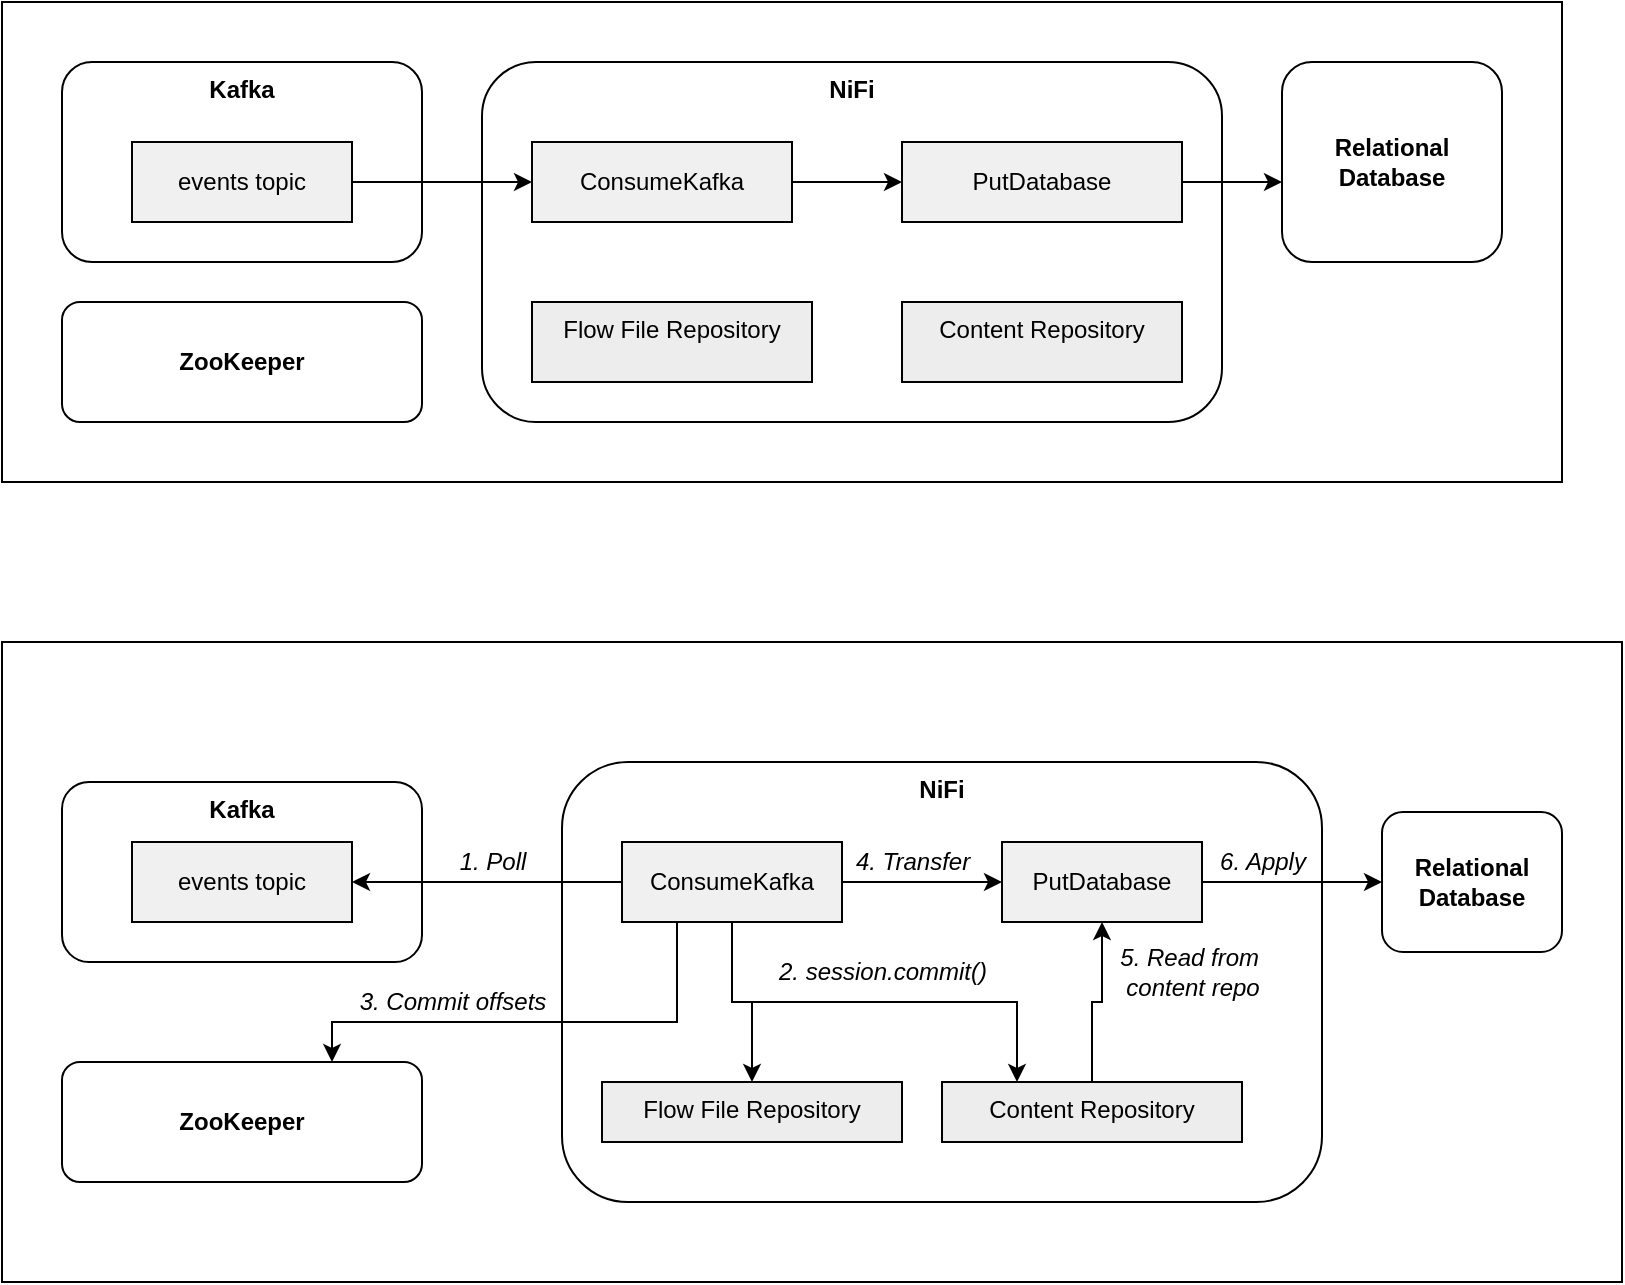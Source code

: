 <mxfile version="15.4.0" type="device" pages="6"><diagram id="0qP6ADQ87rQL2olLJYLR" name="Traditional NiFi"><mxGraphModel dx="1106" dy="900" grid="1" gridSize="10" guides="1" tooltips="1" connect="1" arrows="1" fold="1" page="1" pageScale="1" pageWidth="850" pageHeight="1100" math="0" shadow="0"><root><mxCell id="0"/><mxCell id="1" parent="0"/><mxCell id="jL67Y11j22s8wAaG1v0O-2" value="" style="rounded=0;whiteSpace=wrap;html=1;" parent="1" vertex="1"><mxGeometry x="20" y="120" width="780" height="240" as="geometry"/></mxCell><mxCell id="jL67Y11j22s8wAaG1v0O-3" value="Kafka" style="rounded=1;whiteSpace=wrap;html=1;verticalAlign=top;fontStyle=1" parent="1" vertex="1"><mxGeometry x="50" y="150" width="180" height="100" as="geometry"/></mxCell><mxCell id="jL67Y11j22s8wAaG1v0O-4" value="&lt;font style=&quot;font-size: 12px&quot;&gt;NiFi&lt;/font&gt;" style="rounded=1;whiteSpace=wrap;html=1;verticalAlign=top;fontStyle=1" parent="1" vertex="1"><mxGeometry x="260" y="150" width="370" height="180" as="geometry"/></mxCell><mxCell id="jL67Y11j22s8wAaG1v0O-5" value="Flow File Repository" style="rounded=0;whiteSpace=wrap;html=1;verticalAlign=top;fillColor=#EDEDED;" parent="1" vertex="1"><mxGeometry x="285" y="270" width="140" height="40" as="geometry"/></mxCell><mxCell id="jL67Y11j22s8wAaG1v0O-6" value="Content Repository" style="rounded=0;whiteSpace=wrap;html=1;verticalAlign=top;fillColor=#EDEDED;" parent="1" vertex="1"><mxGeometry x="470" y="270" width="140" height="40" as="geometry"/></mxCell><mxCell id="jL67Y11j22s8wAaG1v0O-16" style="edgeStyle=orthogonalEdgeStyle;rounded=0;orthogonalLoop=1;jettySize=auto;html=1;exitX=1;exitY=0.5;exitDx=0;exitDy=0;entryX=0;entryY=0.5;entryDx=0;entryDy=0;" parent="1" source="jL67Y11j22s8wAaG1v0O-7" target="jL67Y11j22s8wAaG1v0O-8" edge="1"><mxGeometry relative="1" as="geometry"/></mxCell><mxCell id="jL67Y11j22s8wAaG1v0O-7" value="ConsumeKafka" style="rounded=0;whiteSpace=wrap;html=1;fillColor=#F0F0F0;verticalAlign=middle;" parent="1" vertex="1"><mxGeometry x="285" y="190" width="130" height="40" as="geometry"/></mxCell><mxCell id="jL67Y11j22s8wAaG1v0O-8" value="PutDatabase" style="rounded=0;whiteSpace=wrap;html=1;fillColor=#F0F0F0;verticalAlign=middle;" parent="1" vertex="1"><mxGeometry x="470" y="190" width="140" height="40" as="geometry"/></mxCell><mxCell id="jL67Y11j22s8wAaG1v0O-9" value="Relational Database" style="rounded=1;whiteSpace=wrap;html=1;verticalAlign=middle;fontStyle=1" parent="1" vertex="1"><mxGeometry x="660" y="150" width="110" height="100" as="geometry"/></mxCell><mxCell id="jL67Y11j22s8wAaG1v0O-10" value="events topic" style="rounded=0;whiteSpace=wrap;html=1;fillColor=#F0F0F0;verticalAlign=middle;" parent="1" vertex="1"><mxGeometry x="85" y="190" width="110" height="40" as="geometry"/></mxCell><mxCell id="jL67Y11j22s8wAaG1v0O-22" value="ZooKeeper" style="rounded=1;whiteSpace=wrap;html=1;verticalAlign=middle;fontStyle=1" parent="1" vertex="1"><mxGeometry x="50" y="270" width="180" height="60" as="geometry"/></mxCell><mxCell id="A-dIzc7cr6rxmc0eu1zB-1" value="" style="rounded=0;whiteSpace=wrap;html=1;" parent="1" vertex="1"><mxGeometry x="20" y="440" width="810" height="320" as="geometry"/></mxCell><mxCell id="A-dIzc7cr6rxmc0eu1zB-2" value="Kafka" style="rounded=1;whiteSpace=wrap;html=1;verticalAlign=top;fontStyle=1" parent="1" vertex="1"><mxGeometry x="50" y="510" width="180" height="90" as="geometry"/></mxCell><mxCell id="A-dIzc7cr6rxmc0eu1zB-3" value="&lt;font style=&quot;font-size: 12px&quot;&gt;NiFi&lt;/font&gt;" style="rounded=1;whiteSpace=wrap;html=1;verticalAlign=top;fontStyle=1" parent="1" vertex="1"><mxGeometry x="300" y="500" width="380" height="220" as="geometry"/></mxCell><mxCell id="A-dIzc7cr6rxmc0eu1zB-4" value="Flow File Repository" style="rounded=0;whiteSpace=wrap;html=1;verticalAlign=top;fillColor=#EDEDED;" parent="1" vertex="1"><mxGeometry x="320" y="660" width="150" height="30" as="geometry"/></mxCell><mxCell id="A-dIzc7cr6rxmc0eu1zB-5" style="edgeStyle=orthogonalEdgeStyle;rounded=0;orthogonalLoop=1;jettySize=auto;html=1;exitX=0.5;exitY=0;exitDx=0;exitDy=0;" parent="1" source="A-dIzc7cr6rxmc0eu1zB-6" target="A-dIzc7cr6rxmc0eu1zB-13" edge="1"><mxGeometry relative="1" as="geometry"/></mxCell><mxCell id="A-dIzc7cr6rxmc0eu1zB-6" value="Content Repository" style="rounded=0;whiteSpace=wrap;html=1;verticalAlign=top;fillColor=#EDEDED;" parent="1" vertex="1"><mxGeometry x="490" y="660" width="150" height="30" as="geometry"/></mxCell><mxCell id="A-dIzc7cr6rxmc0eu1zB-7" style="edgeStyle=orthogonalEdgeStyle;rounded=0;orthogonalLoop=1;jettySize=auto;html=1;exitX=0;exitY=0.5;exitDx=0;exitDy=0;entryX=1;entryY=0.5;entryDx=0;entryDy=0;" parent="1" source="A-dIzc7cr6rxmc0eu1zB-12" target="A-dIzc7cr6rxmc0eu1zB-15" edge="1"><mxGeometry relative="1" as="geometry"/></mxCell><mxCell id="A-dIzc7cr6rxmc0eu1zB-8" style="edgeStyle=orthogonalEdgeStyle;rounded=0;orthogonalLoop=1;jettySize=auto;html=1;exitX=0.5;exitY=1;exitDx=0;exitDy=0;" parent="1" source="A-dIzc7cr6rxmc0eu1zB-12" target="A-dIzc7cr6rxmc0eu1zB-4" edge="1"><mxGeometry relative="1" as="geometry"/></mxCell><mxCell id="A-dIzc7cr6rxmc0eu1zB-9" style="edgeStyle=orthogonalEdgeStyle;rounded=0;orthogonalLoop=1;jettySize=auto;html=1;exitX=0.5;exitY=1;exitDx=0;exitDy=0;entryX=0.25;entryY=0;entryDx=0;entryDy=0;" parent="1" source="A-dIzc7cr6rxmc0eu1zB-12" target="A-dIzc7cr6rxmc0eu1zB-6" edge="1"><mxGeometry relative="1" as="geometry"/></mxCell><mxCell id="A-dIzc7cr6rxmc0eu1zB-10" style="edgeStyle=orthogonalEdgeStyle;rounded=0;orthogonalLoop=1;jettySize=auto;html=1;exitX=1;exitY=0.5;exitDx=0;exitDy=0;entryX=0;entryY=0.5;entryDx=0;entryDy=0;" parent="1" source="A-dIzc7cr6rxmc0eu1zB-12" target="A-dIzc7cr6rxmc0eu1zB-13" edge="1"><mxGeometry relative="1" as="geometry"/></mxCell><mxCell id="A-dIzc7cr6rxmc0eu1zB-11" style="edgeStyle=orthogonalEdgeStyle;rounded=0;orthogonalLoop=1;jettySize=auto;html=1;exitX=0.25;exitY=1;exitDx=0;exitDy=0;entryX=0.75;entryY=0;entryDx=0;entryDy=0;" parent="1" source="A-dIzc7cr6rxmc0eu1zB-12" target="A-dIzc7cr6rxmc0eu1zB-19" edge="1"><mxGeometry relative="1" as="geometry"><Array as="points"><mxPoint x="358" y="630"/><mxPoint x="185" y="630"/></Array></mxGeometry></mxCell><mxCell id="A-dIzc7cr6rxmc0eu1zB-12" value="ConsumeKafka" style="rounded=0;whiteSpace=wrap;html=1;fillColor=#F0F0F0;verticalAlign=middle;" parent="1" vertex="1"><mxGeometry x="330" y="540" width="110" height="40" as="geometry"/></mxCell><mxCell id="A-dIzc7cr6rxmc0eu1zB-13" value="PutDatabase" style="rounded=0;whiteSpace=wrap;html=1;fillColor=#F0F0F0;verticalAlign=middle;" parent="1" vertex="1"><mxGeometry x="520" y="540" width="100" height="40" as="geometry"/></mxCell><mxCell id="A-dIzc7cr6rxmc0eu1zB-14" value="Relational Database" style="rounded=1;whiteSpace=wrap;html=1;verticalAlign=middle;fontStyle=1" parent="1" vertex="1"><mxGeometry x="710" y="525" width="90" height="70" as="geometry"/></mxCell><mxCell id="A-dIzc7cr6rxmc0eu1zB-15" value="events topic" style="rounded=0;whiteSpace=wrap;html=1;fillColor=#F0F0F0;verticalAlign=middle;" parent="1" vertex="1"><mxGeometry x="85" y="540" width="110" height="40" as="geometry"/></mxCell><mxCell id="A-dIzc7cr6rxmc0eu1zB-16" style="edgeStyle=orthogonalEdgeStyle;rounded=0;orthogonalLoop=1;jettySize=auto;html=1;exitX=1;exitY=0.5;exitDx=0;exitDy=0;entryX=0;entryY=0.5;entryDx=0;entryDy=0;" parent="1" source="A-dIzc7cr6rxmc0eu1zB-13" target="A-dIzc7cr6rxmc0eu1zB-14" edge="1"><mxGeometry relative="1" as="geometry"><mxPoint x="700" y="560" as="targetPoint"/></mxGeometry></mxCell><mxCell id="A-dIzc7cr6rxmc0eu1zB-17" value="1. Poll" style="text;html=1;resizable=0;autosize=1;align=center;verticalAlign=middle;points=[];fillColor=none;strokeColor=none;rounded=0;fontStyle=2" parent="1" vertex="1"><mxGeometry x="240" y="540" width="50" height="20" as="geometry"/></mxCell><mxCell id="A-dIzc7cr6rxmc0eu1zB-18" value="2. session.commit()" style="text;html=1;resizable=0;autosize=1;align=center;verticalAlign=middle;points=[];fillColor=none;strokeColor=none;rounded=0;fontStyle=2" parent="1" vertex="1"><mxGeometry x="400" y="595" width="120" height="20" as="geometry"/></mxCell><mxCell id="A-dIzc7cr6rxmc0eu1zB-19" value="ZooKeeper" style="rounded=1;whiteSpace=wrap;html=1;verticalAlign=middle;fontStyle=1" parent="1" vertex="1"><mxGeometry x="50" y="650" width="180" height="60" as="geometry"/></mxCell><mxCell id="A-dIzc7cr6rxmc0eu1zB-20" value="3. Commit offsets" style="text;html=1;resizable=0;autosize=1;align=center;verticalAlign=middle;points=[];fillColor=none;strokeColor=none;rounded=0;fontStyle=2" parent="1" vertex="1"><mxGeometry x="190" y="610" width="110" height="20" as="geometry"/></mxCell><mxCell id="A-dIzc7cr6rxmc0eu1zB-21" value="5. Read from&amp;nbsp;&lt;br&gt;content repo" style="text;html=1;resizable=0;autosize=1;align=center;verticalAlign=middle;points=[];fillColor=none;strokeColor=none;rounded=0;fontStyle=2" parent="1" vertex="1"><mxGeometry x="570" y="590" width="90" height="30" as="geometry"/></mxCell><mxCell id="A-dIzc7cr6rxmc0eu1zB-22" value="4. Transfer" style="text;html=1;resizable=0;autosize=1;align=center;verticalAlign=middle;points=[];fillColor=none;strokeColor=none;rounded=0;fontStyle=2" parent="1" vertex="1"><mxGeometry x="440" y="540" width="70" height="20" as="geometry"/></mxCell><mxCell id="A-dIzc7cr6rxmc0eu1zB-23" value="6. Apply" style="text;html=1;resizable=0;autosize=1;align=center;verticalAlign=middle;points=[];fillColor=none;strokeColor=none;rounded=0;fontStyle=2" parent="1" vertex="1"><mxGeometry x="620" y="540" width="60" height="20" as="geometry"/></mxCell><mxCell id="A-dIzc7cr6rxmc0eu1zB-24" style="edgeStyle=orthogonalEdgeStyle;rounded=0;orthogonalLoop=1;jettySize=auto;html=1;exitX=1;exitY=0.5;exitDx=0;exitDy=0;entryX=0;entryY=0.5;entryDx=0;entryDy=0;" parent="1" source="jL67Y11j22s8wAaG1v0O-10" target="jL67Y11j22s8wAaG1v0O-7" edge="1"><mxGeometry relative="1" as="geometry"><mxPoint x="425" y="220" as="sourcePoint"/><mxPoint x="480" y="220" as="targetPoint"/><Array as="points"><mxPoint x="240" y="210"/><mxPoint x="240" y="210"/></Array></mxGeometry></mxCell><mxCell id="A-dIzc7cr6rxmc0eu1zB-25" style="edgeStyle=orthogonalEdgeStyle;rounded=0;orthogonalLoop=1;jettySize=auto;html=1;exitX=1;exitY=0.5;exitDx=0;exitDy=0;" parent="1" source="jL67Y11j22s8wAaG1v0O-8" edge="1"><mxGeometry relative="1" as="geometry"><mxPoint x="205" y="220" as="sourcePoint"/><mxPoint x="660" y="210" as="targetPoint"/><Array as="points"><mxPoint x="660" y="210"/></Array></mxGeometry></mxCell></root></mxGraphModel></diagram><diagram id="LE1X2Cc72_1Hs7CPBm2n" name="Traditional Sequence"><mxGraphModel dx="1106" dy="900" grid="1" gridSize="10" guides="1" tooltips="1" connect="1" arrows="1" fold="1" page="1" pageScale="1" pageWidth="850" pageHeight="1100" math="0" shadow="0"><root><mxCell id="-eWNyklN7H2bx2LAwH-p-0"/><mxCell id="-eWNyklN7H2bx2LAwH-p-1" parent="-eWNyklN7H2bx2LAwH-p-0"/><mxCell id="-eWNyklN7H2bx2LAwH-p-3" value="" style="rounded=0;whiteSpace=wrap;html=1;fillColor=#FFFFFF;verticalAlign=top;" parent="-eWNyklN7H2bx2LAwH-p-1" vertex="1"><mxGeometry width="850" height="500" as="geometry"/></mxCell><mxCell id="-eWNyklN7H2bx2LAwH-p-4" value="Relational DB" style="shape=umlLifeline;perimeter=lifelinePerimeter;whiteSpace=wrap;html=1;container=1;collapsible=0;recursiveResize=0;outlineConnect=0;fillColor=#FFFFFF;verticalAlign=top;" parent="-eWNyklN7H2bx2LAwH-p-1" vertex="1"><mxGeometry x="570" y="40" width="100" height="450" as="geometry"/></mxCell><mxCell id="-eWNyklN7H2bx2LAwH-p-6" value="Kafka" style="shape=umlLifeline;perimeter=lifelinePerimeter;whiteSpace=wrap;html=1;container=1;collapsible=0;recursiveResize=0;outlineConnect=0;fillColor=#FFFFFF;verticalAlign=top;" parent="-eWNyklN7H2bx2LAwH-p-1" vertex="1"><mxGeometry x="440" y="40" width="100" height="450" as="geometry"/></mxCell><mxCell id="-eWNyklN7H2bx2LAwH-p-7" value="NiFi Repositories" style="shape=umlLifeline;perimeter=lifelinePerimeter;whiteSpace=wrap;html=1;container=1;collapsible=0;recursiveResize=0;outlineConnect=0;fillColor=#FFFFFF;verticalAlign=top;" parent="-eWNyklN7H2bx2LAwH-p-1" vertex="1"><mxGeometry x="310" y="40" width="100" height="450" as="geometry"/></mxCell><mxCell id="-fc6USM_9Dk3ubIDd2XH-0" value="PutDatabase&lt;br&gt;Record" style="shape=umlLifeline;perimeter=lifelinePerimeter;whiteSpace=wrap;html=1;container=1;collapsible=0;recursiveResize=0;outlineConnect=0;fillColor=#FFFFFF;verticalAlign=top;" parent="-eWNyklN7H2bx2LAwH-p-1" vertex="1"><mxGeometry x="180" y="40" width="100" height="450" as="geometry"/></mxCell><mxCell id="-fc6USM_9Dk3ubIDd2XH-1" value="ConsumeKafka" style="shape=umlLifeline;perimeter=lifelinePerimeter;whiteSpace=wrap;html=1;container=1;collapsible=0;recursiveResize=0;outlineConnect=0;fillColor=#FFFFFF;verticalAlign=top;" parent="-eWNyklN7H2bx2LAwH-p-1" vertex="1"><mxGeometry x="50" y="40" width="100" height="450" as="geometry"/></mxCell><mxCell id="-fc6USM_9Dk3ubIDd2XH-2" value="1. poll" style="html=1;verticalAlign=bottom;endArrow=block;rounded=0;edgeStyle=orthogonalEdgeStyle;" parent="-eWNyklN7H2bx2LAwH-p-1" source="-fc6USM_9Dk3ubIDd2XH-1" target="-eWNyklN7H2bx2LAwH-p-6" edge="1"><mxGeometry width="80" relative="1" as="geometry"><mxPoint x="380" y="300" as="sourcePoint"/><mxPoint x="460" y="300" as="targetPoint"/><Array as="points"><mxPoint x="420" y="110"/><mxPoint x="420" y="110"/></Array></mxGeometry></mxCell><mxCell id="-fc6USM_9Dk3ubIDd2XH-3" value="records" style="html=1;verticalAlign=bottom;endArrow=block;rounded=0;edgeStyle=orthogonalEdgeStyle;dashed=1;" parent="-eWNyklN7H2bx2LAwH-p-1" source="-eWNyklN7H2bx2LAwH-p-6" target="-fc6USM_9Dk3ubIDd2XH-1" edge="1"><mxGeometry width="80" relative="1" as="geometry"><mxPoint x="109.5" y="120" as="sourcePoint"/><mxPoint x="509.5" y="120" as="targetPoint"/><Array as="points"><mxPoint x="300" y="140"/><mxPoint x="300" y="140"/></Array></mxGeometry></mxCell><mxCell id="-fc6USM_9Dk3ubIDd2XH-4" value="4. commit session" style="html=1;verticalAlign=bottom;endArrow=block;rounded=0;edgeStyle=orthogonalEdgeStyle;" parent="-eWNyklN7H2bx2LAwH-p-1" target="-eWNyklN7H2bx2LAwH-p-7" edge="1"><mxGeometry width="80" relative="1" as="geometry"><mxPoint x="100" y="240" as="sourcePoint"/><mxPoint x="350" y="170" as="targetPoint"/><Array as="points"><mxPoint x="100" y="230"/></Array></mxGeometry></mxCell><mxCell id="-fc6USM_9Dk3ubIDd2XH-5" value="5. commit offsets" style="html=1;verticalAlign=bottom;endArrow=block;rounded=0;edgeStyle=orthogonalEdgeStyle;" parent="-eWNyklN7H2bx2LAwH-p-1" source="-fc6USM_9Dk3ubIDd2XH-1" target="-eWNyklN7H2bx2LAwH-p-6" edge="1"><mxGeometry width="80" relative="1" as="geometry"><mxPoint x="110" y="180" as="sourcePoint"/><mxPoint x="369.5" y="180" as="targetPoint"/><Array as="points"/></mxGeometry></mxCell><mxCell id="-fc6USM_9Dk3ubIDd2XH-6" value="2. create flow file" style="html=1;verticalAlign=bottom;endArrow=block;rounded=0;edgeStyle=orthogonalEdgeStyle;" parent="-eWNyklN7H2bx2LAwH-p-1" edge="1"><mxGeometry width="80" relative="1" as="geometry"><mxPoint x="100.25" y="170" as="sourcePoint"/><mxPoint x="359.75" y="170" as="targetPoint"/><Array as="points"><mxPoint x="100.25" y="170"/></Array></mxGeometry></mxCell><mxCell id="-fc6USM_9Dk3ubIDd2XH-7" value="3. write content" style="html=1;verticalAlign=bottom;endArrow=block;rounded=0;edgeStyle=orthogonalEdgeStyle;" parent="-eWNyklN7H2bx2LAwH-p-1" edge="1"><mxGeometry width="80" relative="1" as="geometry"><mxPoint x="100.25" y="200" as="sourcePoint"/><mxPoint x="359.75" y="200" as="targetPoint"/><Array as="points"><mxPoint x="100.25" y="200"/></Array></mxGeometry></mxCell><mxCell id="-fc6USM_9Dk3ubIDd2XH-8" value="7. read content" style="html=1;verticalAlign=bottom;endArrow=block;rounded=0;edgeStyle=orthogonalEdgeStyle;" parent="-eWNyklN7H2bx2LAwH-p-1" source="-fc6USM_9Dk3ubIDd2XH-0" target="-eWNyklN7H2bx2LAwH-p-7" edge="1"><mxGeometry width="80" relative="1" as="geometry"><mxPoint x="230.25" y="310" as="sourcePoint"/><mxPoint x="360" y="300" as="targetPoint"/><Array as="points"><mxPoint x="290" y="330"/><mxPoint x="290" y="330"/></Array></mxGeometry></mxCell><mxCell id="-fc6USM_9Dk3ubIDd2XH-10" value="content" style="html=1;verticalAlign=bottom;endArrow=block;rounded=0;edgeStyle=orthogonalEdgeStyle;dashed=1;" parent="-eWNyklN7H2bx2LAwH-p-1" source="-eWNyklN7H2bx2LAwH-p-7" target="-fc6USM_9Dk3ubIDd2XH-0" edge="1"><mxGeometry width="80" relative="1" as="geometry"><mxPoint x="470" y="360" as="sourcePoint"/><mxPoint x="70" y="360" as="targetPoint"/><Array as="points"><mxPoint x="290" y="360"/><mxPoint x="290" y="360"/></Array></mxGeometry></mxCell><mxCell id="-fc6USM_9Dk3ubIDd2XH-11" value="8. apply" style="html=1;verticalAlign=bottom;endArrow=block;rounded=0;edgeStyle=orthogonalEdgeStyle;" parent="-eWNyklN7H2bx2LAwH-p-1" source="-fc6USM_9Dk3ubIDd2XH-0" target="-eWNyklN7H2bx2LAwH-p-4" edge="1"><mxGeometry width="80" relative="1" as="geometry"><mxPoint x="240" y="360" as="sourcePoint"/><mxPoint x="499.5" y="360" as="targetPoint"/><Array as="points"><mxPoint x="420" y="390"/><mxPoint x="420" y="390"/></Array></mxGeometry></mxCell><mxCell id="lfR9Dyei7S_hGe1swJk5-0" value="6.transfer" style="html=1;verticalAlign=bottom;endArrow=block;rounded=0;edgeStyle=orthogonalEdgeStyle;" parent="-eWNyklN7H2bx2LAwH-p-1" source="-fc6USM_9Dk3ubIDd2XH-1" target="-fc6USM_9Dk3ubIDd2XH-0" edge="1"><mxGeometry width="80" relative="1" as="geometry"><mxPoint x="110" y="310" as="sourcePoint"/><mxPoint x="240" y="310" as="targetPoint"/><Array as="points"><mxPoint x="160" y="300"/><mxPoint x="160" y="300"/></Array></mxGeometry></mxCell><mxCell id="DRRWeSvkEPcZgif9Hh6C-0" value="9. commit db transaction" style="html=1;verticalAlign=bottom;endArrow=block;rounded=0;edgeStyle=orthogonalEdgeStyle;" parent="-eWNyklN7H2bx2LAwH-p-1" source="-fc6USM_9Dk3ubIDd2XH-0" target="-eWNyklN7H2bx2LAwH-p-4" edge="1"><mxGeometry width="80" relative="1" as="geometry"><mxPoint x="239.5" y="420" as="sourcePoint"/><mxPoint x="629.5" y="420" as="targetPoint"/><Array as="points"><mxPoint x="430" y="430"/><mxPoint x="430" y="430"/></Array></mxGeometry></mxCell></root></mxGraphModel></diagram><diagram id="BpTdq5ZpJosdf3PfPSuk" name="Stateless Success"><mxGraphModel dx="1106" dy="900" grid="1" gridSize="10" guides="1" tooltips="1" connect="1" arrows="1" fold="1" page="1" pageScale="1" pageWidth="850" pageHeight="1100" math="0" shadow="0"><root><mxCell id="n0IrSrODk8h7ZV-op4Jj-0"/><mxCell id="n0IrSrODk8h7ZV-op4Jj-1" parent="n0IrSrODk8h7ZV-op4Jj-0"/><mxCell id="0fvTvMLBHeYTBKgIfw9Q-0" value="" style="rounded=0;whiteSpace=wrap;html=1;" parent="n0IrSrODk8h7ZV-op4Jj-1" vertex="1"><mxGeometry x="20" y="50" width="810" height="350" as="geometry"/></mxCell><mxCell id="0fvTvMLBHeYTBKgIfw9Q-1" value="Kafka" style="rounded=1;whiteSpace=wrap;html=1;verticalAlign=top;fontStyle=1" parent="n0IrSrODk8h7ZV-op4Jj-1" vertex="1"><mxGeometry x="55" y="120" width="180" height="90" as="geometry"/></mxCell><mxCell id="0fvTvMLBHeYTBKgIfw9Q-2" value="&lt;font style=&quot;font-size: 12px&quot;&gt;Stateless NiFi&lt;/font&gt;" style="rounded=1;whiteSpace=wrap;html=1;verticalAlign=top;fontStyle=1" parent="n0IrSrODk8h7ZV-op4Jj-1" vertex="1"><mxGeometry x="265" y="90" width="410" height="270" as="geometry"/></mxCell><mxCell id="0fvTvMLBHeYTBKgIfw9Q-3" value="Stateless Data Flow" style="rounded=0;whiteSpace=wrap;html=1;fillColor=#FFFFFF;verticalAlign=top;dashed=1;" parent="n0IrSrODk8h7ZV-op4Jj-1" vertex="1"><mxGeometry x="285" y="120" width="370" height="160" as="geometry"/></mxCell><mxCell id="0fvTvMLBHeYTBKgIfw9Q-5" style="edgeStyle=orthogonalEdgeStyle;rounded=0;orthogonalLoop=1;jettySize=auto;html=1;entryX=0;entryY=0.5;entryDx=0;entryDy=0;" parent="n0IrSrODk8h7ZV-op4Jj-1" source="0fvTvMLBHeYTBKgIfw9Q-11" target="0fvTvMLBHeYTBKgIfw9Q-8" edge="1"><mxGeometry relative="1" as="geometry"/></mxCell><mxCell id="0fvTvMLBHeYTBKgIfw9Q-6" style="edgeStyle=orthogonalEdgeStyle;rounded=0;orthogonalLoop=1;jettySize=auto;html=1;exitX=1;exitY=0.5;exitDx=0;exitDy=0;entryX=0;entryY=0.5;entryDx=0;entryDy=0;" parent="n0IrSrODk8h7ZV-op4Jj-1" source="0fvTvMLBHeYTBKgIfw9Q-8" target="0fvTvMLBHeYTBKgIfw9Q-10" edge="1"><mxGeometry relative="1" as="geometry"/></mxCell><mxCell id="0fvTvMLBHeYTBKgIfw9Q-8" value="ConsumeKafka" style="rounded=0;whiteSpace=wrap;html=1;fillColor=#F0F0F0;verticalAlign=middle;" parent="n0IrSrODk8h7ZV-op4Jj-1" vertex="1"><mxGeometry x="305" y="150" width="110" height="40" as="geometry"/></mxCell><mxCell id="0fvTvMLBHeYTBKgIfw9Q-10" value="PutDatabase" style="rounded=0;whiteSpace=wrap;html=1;fillColor=#F0F0F0;verticalAlign=middle;" parent="n0IrSrODk8h7ZV-op4Jj-1" vertex="1"><mxGeometry x="495" y="150" width="100" height="40" as="geometry"/></mxCell><mxCell id="0fvTvMLBHeYTBKgIfw9Q-11" value="events topic" style="rounded=0;whiteSpace=wrap;html=1;fillColor=#F0F0F0;verticalAlign=middle;" parent="n0IrSrODk8h7ZV-op4Jj-1" vertex="1"><mxGeometry x="90" y="150" width="110" height="40" as="geometry"/></mxCell><mxCell id="0fvTvMLBHeYTBKgIfw9Q-12" style="edgeStyle=orthogonalEdgeStyle;rounded=0;orthogonalLoop=1;jettySize=auto;html=1;exitX=1;exitY=0.5;exitDx=0;exitDy=0;entryX=0;entryY=0.5;entryDx=0;entryDy=0;" parent="n0IrSrODk8h7ZV-op4Jj-1" source="0fvTvMLBHeYTBKgIfw9Q-10" target="0fvTvMLBHeYTBKgIfw9Q-31" edge="1"><mxGeometry relative="1" as="geometry"><mxPoint x="710" y="170" as="targetPoint"/></mxGeometry></mxCell><mxCell id="0fvTvMLBHeYTBKgIfw9Q-14" value="ZooKeeper" style="rounded=1;whiteSpace=wrap;html=1;verticalAlign=middle;fontStyle=1" parent="n0IrSrODk8h7ZV-op4Jj-1" vertex="1"><mxGeometry x="55" y="230" width="180" height="60" as="geometry"/></mxCell><mxCell id="0fvTvMLBHeYTBKgIfw9Q-20" style="edgeStyle=orthogonalEdgeStyle;rounded=0;orthogonalLoop=1;jettySize=auto;html=1;exitX=0.5;exitY=0;exitDx=0;exitDy=0;entryX=0.5;entryY=1;entryDx=0;entryDy=0;" parent="n0IrSrODk8h7ZV-op4Jj-1" source="0fvTvMLBHeYTBKgIfw9Q-22" target="0fvTvMLBHeYTBKgIfw9Q-3" edge="1"><mxGeometry relative="1" as="geometry"><Array as="points"><mxPoint x="470" y="280"/><mxPoint x="470" y="280"/></Array></mxGeometry></mxCell><mxCell id="0fvTvMLBHeYTBKgIfw9Q-22" value="Stateless Executor" style="rounded=0;whiteSpace=wrap;html=1;fillColor=#F0F0F0;verticalAlign=middle;" parent="n0IrSrODk8h7ZV-op4Jj-1" vertex="1"><mxGeometry x="410" y="310" width="120" height="30" as="geometry"/></mxCell><mxCell id="0fvTvMLBHeYTBKgIfw9Q-31" value="Relational Database" style="rounded=1;whiteSpace=wrap;html=1;verticalAlign=middle;fontStyle=1" parent="n0IrSrODk8h7ZV-op4Jj-1" vertex="1"><mxGeometry x="705" y="120" width="90" height="100" as="geometry"/></mxCell><mxCell id="orJpSiz34v8Tf3VYDjnB-0" value="" style="rounded=0;whiteSpace=wrap;html=1;" parent="n0IrSrODk8h7ZV-op4Jj-1" vertex="1"><mxGeometry x="15" y="520" width="820" height="450" as="geometry"/></mxCell><mxCell id="orJpSiz34v8Tf3VYDjnB-1" value="Kafka" style="rounded=1;whiteSpace=wrap;html=1;verticalAlign=top;fontStyle=1" parent="n0IrSrODk8h7ZV-op4Jj-1" vertex="1"><mxGeometry x="45" y="610" width="180" height="90" as="geometry"/></mxCell><mxCell id="orJpSiz34v8Tf3VYDjnB-2" value="&lt;font style=&quot;font-size: 12px&quot;&gt;Stateless NiFi&lt;/font&gt;" style="rounded=1;whiteSpace=wrap;html=1;verticalAlign=top;fontStyle=1" parent="n0IrSrODk8h7ZV-op4Jj-1" vertex="1"><mxGeometry x="285" y="580" width="410" height="360" as="geometry"/></mxCell><mxCell id="orJpSiz34v8Tf3VYDjnB-3" value="Stateless Data Flow" style="rounded=0;whiteSpace=wrap;html=1;fillColor=#FFFFFF;verticalAlign=top;dashed=1;" parent="n0IrSrODk8h7ZV-op4Jj-1" vertex="1"><mxGeometry x="305" y="610" width="370" height="210" as="geometry"/></mxCell><mxCell id="orJpSiz34v8Tf3VYDjnB-4" style="edgeStyle=orthogonalEdgeStyle;rounded=0;orthogonalLoop=1;jettySize=auto;html=1;exitX=0.75;exitY=1;exitDx=0;exitDy=0;entryX=1;entryY=0.5;entryDx=0;entryDy=0;" parent="n0IrSrODk8h7ZV-op4Jj-1" source="orJpSiz34v8Tf3VYDjnB-3" target="orJpSiz34v8Tf3VYDjnB-27" edge="1"><mxGeometry relative="1" as="geometry"><Array as="points"><mxPoint x="583" y="785"/></Array></mxGeometry></mxCell><mxCell id="orJpSiz34v8Tf3VYDjnB-5" style="edgeStyle=orthogonalEdgeStyle;rounded=0;orthogonalLoop=1;jettySize=auto;html=1;exitX=0;exitY=0.5;exitDx=0;exitDy=0;entryX=1;entryY=0.5;entryDx=0;entryDy=0;" parent="n0IrSrODk8h7ZV-op4Jj-1" source="orJpSiz34v8Tf3VYDjnB-8" target="orJpSiz34v8Tf3VYDjnB-11" edge="1"><mxGeometry relative="1" as="geometry"/></mxCell><mxCell id="orJpSiz34v8Tf3VYDjnB-6" style="edgeStyle=orthogonalEdgeStyle;rounded=0;orthogonalLoop=1;jettySize=auto;html=1;exitX=1;exitY=0.5;exitDx=0;exitDy=0;entryX=0;entryY=0.5;entryDx=0;entryDy=0;" parent="n0IrSrODk8h7ZV-op4Jj-1" source="orJpSiz34v8Tf3VYDjnB-8" target="orJpSiz34v8Tf3VYDjnB-10" edge="1"><mxGeometry relative="1" as="geometry"/></mxCell><mxCell id="orJpSiz34v8Tf3VYDjnB-7" style="edgeStyle=orthogonalEdgeStyle;rounded=0;orthogonalLoop=1;jettySize=auto;html=1;exitX=0.5;exitY=1;exitDx=0;exitDy=0;entryX=0.5;entryY=0;entryDx=0;entryDy=0;" parent="n0IrSrODk8h7ZV-op4Jj-1" source="orJpSiz34v8Tf3VYDjnB-8" target="orJpSiz34v8Tf3VYDjnB-27" edge="1"><mxGeometry relative="1" as="geometry"><Array as="points"><mxPoint x="380" y="710"/><mxPoint x="460" y="710"/></Array></mxGeometry></mxCell><mxCell id="orJpSiz34v8Tf3VYDjnB-8" value="ConsumeKafka" style="rounded=0;whiteSpace=wrap;html=1;fillColor=#F0F0F0;verticalAlign=middle;" parent="n0IrSrODk8h7ZV-op4Jj-1" vertex="1"><mxGeometry x="325" y="640" width="110" height="40" as="geometry"/></mxCell><mxCell id="orJpSiz34v8Tf3VYDjnB-9" style="edgeStyle=orthogonalEdgeStyle;rounded=0;orthogonalLoop=1;jettySize=auto;html=1;exitX=0.5;exitY=1;exitDx=0;exitDy=0;entryX=0.5;entryY=0;entryDx=0;entryDy=0;" parent="n0IrSrODk8h7ZV-op4Jj-1" source="orJpSiz34v8Tf3VYDjnB-10" target="orJpSiz34v8Tf3VYDjnB-18" edge="1"><mxGeometry relative="1" as="geometry"/></mxCell><mxCell id="orJpSiz34v8Tf3VYDjnB-10" value="PutDatabase" style="rounded=0;whiteSpace=wrap;html=1;fillColor=#F0F0F0;verticalAlign=middle;" parent="n0IrSrODk8h7ZV-op4Jj-1" vertex="1"><mxGeometry x="515" y="640" width="100" height="40" as="geometry"/></mxCell><mxCell id="orJpSiz34v8Tf3VYDjnB-11" value="events topic" style="rounded=0;whiteSpace=wrap;html=1;fillColor=#F0F0F0;verticalAlign=middle;" parent="n0IrSrODk8h7ZV-op4Jj-1" vertex="1"><mxGeometry x="80" y="640" width="110" height="40" as="geometry"/></mxCell><mxCell id="orJpSiz34v8Tf3VYDjnB-12" style="edgeStyle=orthogonalEdgeStyle;rounded=0;orthogonalLoop=1;jettySize=auto;html=1;exitX=1;exitY=0.5;exitDx=0;exitDy=0;entryX=0;entryY=0.5;entryDx=0;entryDy=0;" parent="n0IrSrODk8h7ZV-op4Jj-1" source="orJpSiz34v8Tf3VYDjnB-10" target="orJpSiz34v8Tf3VYDjnB-31" edge="1"><mxGeometry relative="1" as="geometry"><mxPoint x="730" y="660" as="targetPoint"/></mxGeometry></mxCell><mxCell id="orJpSiz34v8Tf3VYDjnB-13" value="3. Poll" style="text;html=1;resizable=0;autosize=1;align=center;verticalAlign=middle;points=[];fillColor=none;strokeColor=none;rounded=0;fontStyle=2" parent="n0IrSrODk8h7ZV-op4Jj-1" vertex="1"><mxGeometry x="235" y="640" width="50" height="20" as="geometry"/></mxCell><mxCell id="orJpSiz34v8Tf3VYDjnB-14" value="ZooKeeper" style="rounded=1;whiteSpace=wrap;html=1;verticalAlign=middle;fontStyle=1" parent="n0IrSrODk8h7ZV-op4Jj-1" vertex="1"><mxGeometry x="45" y="755" width="180" height="60" as="geometry"/></mxCell><mxCell id="orJpSiz34v8Tf3VYDjnB-15" value="10. Commit offsets" style="text;html=1;resizable=0;autosize=1;align=center;verticalAlign=middle;points=[];fillColor=none;strokeColor=none;rounded=0;fontStyle=2" parent="n0IrSrODk8h7ZV-op4Jj-1" vertex="1"><mxGeometry x="305" y="760" width="120" height="20" as="geometry"/></mxCell><mxCell id="orJpSiz34v8Tf3VYDjnB-16" value="5. Transfer" style="text;html=1;resizable=0;autosize=1;align=center;verticalAlign=middle;points=[];fillColor=none;strokeColor=none;rounded=0;fontStyle=2" parent="n0IrSrODk8h7ZV-op4Jj-1" vertex="1"><mxGeometry x="435" y="640" width="70" height="20" as="geometry"/></mxCell><mxCell id="orJpSiz34v8Tf3VYDjnB-17" value="6. Apply" style="text;html=1;resizable=0;autosize=1;align=center;verticalAlign=middle;points=[];fillColor=none;strokeColor=none;rounded=0;fontStyle=2" parent="n0IrSrODk8h7ZV-op4Jj-1" vertex="1"><mxGeometry x="615" y="640" width="60" height="20" as="geometry"/></mxCell><mxCell id="orJpSiz34v8Tf3VYDjnB-18" value="Success Port" style="rounded=0;whiteSpace=wrap;html=1;fillColor=#F0F0F0;verticalAlign=middle;" parent="n0IrSrODk8h7ZV-op4Jj-1" vertex="1"><mxGeometry x="515" y="710" width="100" height="30" as="geometry"/></mxCell><mxCell id="orJpSiz34v8Tf3VYDjnB-19" style="edgeStyle=orthogonalEdgeStyle;rounded=0;orthogonalLoop=1;jettySize=auto;html=1;exitX=0;exitY=0.5;exitDx=0;exitDy=0;entryX=0.25;entryY=1;entryDx=0;entryDy=0;" parent="n0IrSrODk8h7ZV-op4Jj-1" source="orJpSiz34v8Tf3VYDjnB-22" target="orJpSiz34v8Tf3VYDjnB-3" edge="1"><mxGeometry relative="1" as="geometry"><mxPoint x="405" y="780" as="targetPoint"/><Array as="points"><mxPoint x="398" y="905"/><mxPoint x="398" y="870"/></Array></mxGeometry></mxCell><mxCell id="orJpSiz34v8Tf3VYDjnB-20" style="edgeStyle=orthogonalEdgeStyle;rounded=0;orthogonalLoop=1;jettySize=auto;html=1;exitX=0.5;exitY=0;exitDx=0;exitDy=0;entryX=0.5;entryY=1;entryDx=0;entryDy=0;" parent="n0IrSrODk8h7ZV-op4Jj-1" source="orJpSiz34v8Tf3VYDjnB-22" target="orJpSiz34v8Tf3VYDjnB-3" edge="1"><mxGeometry relative="1" as="geometry"><Array as="points"><mxPoint x="490" y="840"/><mxPoint x="490" y="840"/></Array></mxGeometry></mxCell><mxCell id="orJpSiz34v8Tf3VYDjnB-21" style="edgeStyle=orthogonalEdgeStyle;rounded=0;orthogonalLoop=1;jettySize=auto;html=1;exitX=1;exitY=0.5;exitDx=0;exitDy=0;entryX=0.75;entryY=1;entryDx=0;entryDy=0;" parent="n0IrSrODk8h7ZV-op4Jj-1" source="orJpSiz34v8Tf3VYDjnB-22" target="orJpSiz34v8Tf3VYDjnB-3" edge="1"><mxGeometry relative="1" as="geometry"><Array as="points"><mxPoint x="583" y="905"/><mxPoint x="583" y="870"/></Array></mxGeometry></mxCell><mxCell id="orJpSiz34v8Tf3VYDjnB-22" value="Stateless Executor" style="rounded=0;whiteSpace=wrap;html=1;fillColor=#F0F0F0;verticalAlign=middle;" parent="n0IrSrODk8h7ZV-op4Jj-1" vertex="1"><mxGeometry x="430" y="890" width="120" height="30" as="geometry"/></mxCell><mxCell id="orJpSiz34v8Tf3VYDjnB-23" value="1. Trigger" style="text;html=1;resizable=0;autosize=1;align=center;verticalAlign=middle;points=[];fillColor=none;strokeColor=none;rounded=0;fontStyle=2" parent="n0IrSrODk8h7ZV-op4Jj-1" vertex="1"><mxGeometry x="325" y="840" width="70" height="20" as="geometry"/></mxCell><mxCell id="orJpSiz34v8Tf3VYDjnB-24" value="2. Wait for &lt;br&gt;result" style="text;html=1;resizable=0;autosize=1;align=center;verticalAlign=middle;points=[];fillColor=none;strokeColor=none;rounded=0;fontStyle=2" parent="n0IrSrODk8h7ZV-op4Jj-1" vertex="1"><mxGeometry x="425" y="840" width="70" height="30" as="geometry"/></mxCell><mxCell id="orJpSiz34v8Tf3VYDjnB-25" value="8. Ack &lt;br&gt;success" style="text;html=1;resizable=0;autosize=1;align=center;verticalAlign=middle;points=[];fillColor=none;strokeColor=none;rounded=0;fontStyle=2" parent="n0IrSrODk8h7ZV-op4Jj-1" vertex="1"><mxGeometry x="525" y="840" width="60" height="30" as="geometry"/></mxCell><mxCell id="orJpSiz34v8Tf3VYDjnB-26" style="edgeStyle=orthogonalEdgeStyle;rounded=0;orthogonalLoop=1;jettySize=auto;html=1;exitX=0;exitY=0.5;exitDx=0;exitDy=0;entryX=1;entryY=0.5;entryDx=0;entryDy=0;" parent="n0IrSrODk8h7ZV-op4Jj-1" source="orJpSiz34v8Tf3VYDjnB-27" target="orJpSiz34v8Tf3VYDjnB-14" edge="1"><mxGeometry relative="1" as="geometry"><mxPoint x="515" y="785" as="sourcePoint"/><Array as="points"><mxPoint x="285" y="785"/><mxPoint x="285" y="785"/></Array></mxGeometry></mxCell><mxCell id="orJpSiz34v8Tf3VYDjnB-27" value="" style="ellipse;whiteSpace=wrap;html=1;aspect=fixed;fillColor=#E6E6E6;verticalAlign=top;" parent="n0IrSrODk8h7ZV-op4Jj-1" vertex="1"><mxGeometry x="445" y="770" width="30" height="30" as="geometry"/></mxCell><mxCell id="orJpSiz34v8Tf3VYDjnB-28" value="4. Commit async" style="text;html=1;resizable=0;autosize=1;align=center;verticalAlign=middle;points=[];fillColor=none;strokeColor=none;rounded=0;fontStyle=2" parent="n0IrSrODk8h7ZV-op4Jj-1" vertex="1"><mxGeometry x="381" y="683" width="100" height="20" as="geometry"/></mxCell><mxCell id="orJpSiz34v8Tf3VYDjnB-29" value="7. Transfer" style="text;html=1;resizable=0;autosize=1;align=center;verticalAlign=middle;points=[];fillColor=none;strokeColor=none;rounded=0;fontStyle=2" parent="n0IrSrODk8h7ZV-op4Jj-1" vertex="1"><mxGeometry x="564" y="682" width="70" height="20" as="geometry"/></mxCell><mxCell id="orJpSiz34v8Tf3VYDjnB-30" value="9. Execute callbacks" style="text;html=1;resizable=0;autosize=1;align=center;verticalAlign=middle;points=[];fillColor=none;strokeColor=none;rounded=0;fontStyle=2" parent="n0IrSrODk8h7ZV-op4Jj-1" vertex="1"><mxGeometry x="475" y="760" width="120" height="20" as="geometry"/></mxCell><mxCell id="orJpSiz34v8Tf3VYDjnB-31" value="Relational Datanase" style="rounded=1;whiteSpace=wrap;html=1;verticalAlign=middle;fontStyle=1" parent="n0IrSrODk8h7ZV-op4Jj-1" vertex="1"><mxGeometry x="725" y="625" width="90" height="70" as="geometry"/></mxCell><mxCell id="Cv1ML6-r_ElU0LQd2o0i-0" value="Failure Port" style="rounded=0;whiteSpace=wrap;html=1;fillColor=#F0F0F0;verticalAlign=middle;" parent="n0IrSrODk8h7ZV-op4Jj-1" vertex="1"><mxGeometry x="497.5" y="220" width="95" height="40" as="geometry"/></mxCell><mxCell id="Cv1ML6-r_ElU0LQd2o0i-1" style="edgeStyle=orthogonalEdgeStyle;rounded=0;orthogonalLoop=1;jettySize=auto;html=1;exitX=0.5;exitY=1;exitDx=0;exitDy=0;" parent="n0IrSrODk8h7ZV-op4Jj-1" source="0fvTvMLBHeYTBKgIfw9Q-10" target="Cv1ML6-r_ElU0LQd2o0i-0" edge="1"><mxGeometry relative="1" as="geometry"><mxPoint x="555" y="200" as="sourcePoint"/><mxPoint x="490" y="240" as="targetPoint"/></mxGeometry></mxCell></root></mxGraphModel></diagram><diagram id="G0-r4tHcWjHfr4hPegyn" name="Stateless Failure"><mxGraphModel dx="1106" dy="900" grid="1" gridSize="10" guides="1" tooltips="1" connect="1" arrows="1" fold="1" page="1" pageScale="1" pageWidth="850" pageHeight="1100" math="0" shadow="0"><root><mxCell id="QtjSyl-ACr8ti4IY5fXO-0"/><mxCell id="QtjSyl-ACr8ti4IY5fXO-1" parent="QtjSyl-ACr8ti4IY5fXO-0"/><mxCell id="ZhZB2l_RYzBFoNyTVXNd-0" value="" style="rounded=0;whiteSpace=wrap;html=1;" parent="QtjSyl-ACr8ti4IY5fXO-1" vertex="1"><mxGeometry x="10" y="40" width="820" height="450" as="geometry"/></mxCell><mxCell id="ZhZB2l_RYzBFoNyTVXNd-1" value="Kafka" style="rounded=1;whiteSpace=wrap;html=1;verticalAlign=top;fontStyle=1" parent="QtjSyl-ACr8ti4IY5fXO-1" vertex="1"><mxGeometry x="40" y="130" width="180" height="90" as="geometry"/></mxCell><mxCell id="ZhZB2l_RYzBFoNyTVXNd-2" value="&lt;font style=&quot;font-size: 12px&quot;&gt;Stateless NiFi&lt;/font&gt;" style="rounded=1;whiteSpace=wrap;html=1;verticalAlign=top;fontStyle=1" parent="QtjSyl-ACr8ti4IY5fXO-1" vertex="1"><mxGeometry x="280" y="100" width="410" height="360" as="geometry"/></mxCell><mxCell id="ZhZB2l_RYzBFoNyTVXNd-3" value="Stateless Data Flow" style="rounded=0;whiteSpace=wrap;html=1;fillColor=#FFFFFF;verticalAlign=top;dashed=1;" parent="QtjSyl-ACr8ti4IY5fXO-1" vertex="1"><mxGeometry x="300" y="130" width="370" height="210" as="geometry"/></mxCell><mxCell id="ZhZB2l_RYzBFoNyTVXNd-5" style="edgeStyle=orthogonalEdgeStyle;rounded=0;orthogonalLoop=1;jettySize=auto;html=1;exitX=0;exitY=0.5;exitDx=0;exitDy=0;entryX=1;entryY=0.5;entryDx=0;entryDy=0;" parent="QtjSyl-ACr8ti4IY5fXO-1" source="ZhZB2l_RYzBFoNyTVXNd-8" target="ZhZB2l_RYzBFoNyTVXNd-11" edge="1"><mxGeometry relative="1" as="geometry"/></mxCell><mxCell id="ZhZB2l_RYzBFoNyTVXNd-6" style="edgeStyle=orthogonalEdgeStyle;rounded=0;orthogonalLoop=1;jettySize=auto;html=1;exitX=1;exitY=0.5;exitDx=0;exitDy=0;entryX=0;entryY=0.5;entryDx=0;entryDy=0;" parent="QtjSyl-ACr8ti4IY5fXO-1" source="ZhZB2l_RYzBFoNyTVXNd-8" target="ZhZB2l_RYzBFoNyTVXNd-10" edge="1"><mxGeometry relative="1" as="geometry"/></mxCell><mxCell id="ZhZB2l_RYzBFoNyTVXNd-7" style="edgeStyle=orthogonalEdgeStyle;rounded=0;orthogonalLoop=1;jettySize=auto;html=1;exitX=0.5;exitY=1;exitDx=0;exitDy=0;entryX=0.5;entryY=0;entryDx=0;entryDy=0;" parent="QtjSyl-ACr8ti4IY5fXO-1" source="ZhZB2l_RYzBFoNyTVXNd-8" target="ZhZB2l_RYzBFoNyTVXNd-27" edge="1"><mxGeometry relative="1" as="geometry"><Array as="points"><mxPoint x="375" y="230"/><mxPoint x="455" y="230"/></Array></mxGeometry></mxCell><mxCell id="ZhZB2l_RYzBFoNyTVXNd-8" value="ConsumeKafka" style="rounded=0;whiteSpace=wrap;html=1;fillColor=#F0F0F0;verticalAlign=middle;" parent="QtjSyl-ACr8ti4IY5fXO-1" vertex="1"><mxGeometry x="320" y="160" width="110" height="40" as="geometry"/></mxCell><mxCell id="ZhZB2l_RYzBFoNyTVXNd-9" style="edgeStyle=orthogonalEdgeStyle;rounded=0;orthogonalLoop=1;jettySize=auto;html=1;exitX=0.5;exitY=1;exitDx=0;exitDy=0;entryX=0.5;entryY=0;entryDx=0;entryDy=0;" parent="QtjSyl-ACr8ti4IY5fXO-1" source="ZhZB2l_RYzBFoNyTVXNd-10" target="ZhZB2l_RYzBFoNyTVXNd-18" edge="1"><mxGeometry relative="1" as="geometry"/></mxCell><mxCell id="ZhZB2l_RYzBFoNyTVXNd-10" value="PutDatabase" style="rounded=0;whiteSpace=wrap;html=1;fillColor=#F0F0F0;verticalAlign=middle;" parent="QtjSyl-ACr8ti4IY5fXO-1" vertex="1"><mxGeometry x="510" y="160" width="100" height="40" as="geometry"/></mxCell><mxCell id="ZhZB2l_RYzBFoNyTVXNd-11" value="events topic" style="rounded=0;whiteSpace=wrap;html=1;fillColor=#F0F0F0;verticalAlign=middle;" parent="QtjSyl-ACr8ti4IY5fXO-1" vertex="1"><mxGeometry x="75" y="160" width="110" height="40" as="geometry"/></mxCell><mxCell id="ZhZB2l_RYzBFoNyTVXNd-12" style="edgeStyle=orthogonalEdgeStyle;rounded=0;orthogonalLoop=1;jettySize=auto;html=1;exitX=1;exitY=0.5;exitDx=0;exitDy=0;entryX=0;entryY=0.5;entryDx=0;entryDy=0;" parent="QtjSyl-ACr8ti4IY5fXO-1" source="ZhZB2l_RYzBFoNyTVXNd-10" target="ZhZB2l_RYzBFoNyTVXNd-31" edge="1"><mxGeometry relative="1" as="geometry"><mxPoint x="725" y="180" as="targetPoint"/></mxGeometry></mxCell><mxCell id="ZhZB2l_RYzBFoNyTVXNd-13" value="3. Poll" style="text;html=1;resizable=0;autosize=1;align=center;verticalAlign=middle;points=[];fillColor=none;strokeColor=none;rounded=0;fontStyle=2" parent="QtjSyl-ACr8ti4IY5fXO-1" vertex="1"><mxGeometry x="230" y="160" width="50" height="20" as="geometry"/></mxCell><mxCell id="ZhZB2l_RYzBFoNyTVXNd-14" value="ZooKeeper" style="rounded=1;whiteSpace=wrap;html=1;verticalAlign=middle;fontStyle=1" parent="QtjSyl-ACr8ti4IY5fXO-1" vertex="1"><mxGeometry x="40" y="275" width="180" height="60" as="geometry"/></mxCell><mxCell id="ZhZB2l_RYzBFoNyTVXNd-16" value="5. Transfer" style="text;html=1;resizable=0;autosize=1;align=center;verticalAlign=middle;points=[];fillColor=none;strokeColor=none;rounded=0;fontStyle=2" parent="QtjSyl-ACr8ti4IY5fXO-1" vertex="1"><mxGeometry x="430" y="160" width="70" height="20" as="geometry"/></mxCell><mxCell id="ZhZB2l_RYzBFoNyTVXNd-17" value="6. Apply" style="text;html=1;resizable=0;autosize=1;align=center;verticalAlign=middle;points=[];fillColor=none;strokeColor=none;rounded=0;fontStyle=2" parent="QtjSyl-ACr8ti4IY5fXO-1" vertex="1"><mxGeometry x="610" y="160" width="60" height="20" as="geometry"/></mxCell><mxCell id="ZhZB2l_RYzBFoNyTVXNd-18" value="Failure Port" style="rounded=0;whiteSpace=wrap;html=1;fillColor=#F0F0F0;verticalAlign=middle;" parent="QtjSyl-ACr8ti4IY5fXO-1" vertex="1"><mxGeometry x="510" y="230" width="100" height="30" as="geometry"/></mxCell><mxCell id="ZhZB2l_RYzBFoNyTVXNd-19" style="edgeStyle=orthogonalEdgeStyle;rounded=0;orthogonalLoop=1;jettySize=auto;html=1;exitX=0;exitY=0.5;exitDx=0;exitDy=0;entryX=0.25;entryY=1;entryDx=0;entryDy=0;" parent="QtjSyl-ACr8ti4IY5fXO-1" source="ZhZB2l_RYzBFoNyTVXNd-22" target="ZhZB2l_RYzBFoNyTVXNd-3" edge="1"><mxGeometry relative="1" as="geometry"><mxPoint x="400" y="300" as="targetPoint"/><Array as="points"><mxPoint x="393" y="425"/><mxPoint x="393" y="390"/></Array></mxGeometry></mxCell><mxCell id="ZhZB2l_RYzBFoNyTVXNd-20" style="edgeStyle=orthogonalEdgeStyle;rounded=0;orthogonalLoop=1;jettySize=auto;html=1;exitX=0.5;exitY=0;exitDx=0;exitDy=0;entryX=0.5;entryY=1;entryDx=0;entryDy=0;" parent="QtjSyl-ACr8ti4IY5fXO-1" source="ZhZB2l_RYzBFoNyTVXNd-22" target="ZhZB2l_RYzBFoNyTVXNd-3" edge="1"><mxGeometry relative="1" as="geometry"><Array as="points"><mxPoint x="485" y="360"/><mxPoint x="485" y="360"/></Array></mxGeometry></mxCell><mxCell id="ZhZB2l_RYzBFoNyTVXNd-21" style="edgeStyle=orthogonalEdgeStyle;rounded=0;orthogonalLoop=1;jettySize=auto;html=1;exitX=1;exitY=0.5;exitDx=0;exitDy=0;entryX=0.75;entryY=1;entryDx=0;entryDy=0;" parent="QtjSyl-ACr8ti4IY5fXO-1" source="ZhZB2l_RYzBFoNyTVXNd-22" target="ZhZB2l_RYzBFoNyTVXNd-3" edge="1"><mxGeometry relative="1" as="geometry"><Array as="points"><mxPoint x="578" y="425"/><mxPoint x="578" y="390"/></Array></mxGeometry></mxCell><mxCell id="ZhZB2l_RYzBFoNyTVXNd-22" value="Stateless Executor" style="rounded=0;whiteSpace=wrap;html=1;fillColor=#F0F0F0;verticalAlign=middle;" parent="QtjSyl-ACr8ti4IY5fXO-1" vertex="1"><mxGeometry x="425" y="410" width="120" height="30" as="geometry"/></mxCell><mxCell id="ZhZB2l_RYzBFoNyTVXNd-23" value="1. Trigger" style="text;html=1;resizable=0;autosize=1;align=center;verticalAlign=middle;points=[];fillColor=none;strokeColor=none;rounded=0;fontStyle=2" parent="QtjSyl-ACr8ti4IY5fXO-1" vertex="1"><mxGeometry x="320" y="360" width="70" height="20" as="geometry"/></mxCell><mxCell id="ZhZB2l_RYzBFoNyTVXNd-24" value="2. Wait for &lt;br&gt;result" style="text;html=1;resizable=0;autosize=1;align=center;verticalAlign=middle;points=[];fillColor=none;strokeColor=none;rounded=0;fontStyle=2" parent="QtjSyl-ACr8ti4IY5fXO-1" vertex="1"><mxGeometry x="420" y="360" width="70" height="30" as="geometry"/></mxCell><mxCell id="ZhZB2l_RYzBFoNyTVXNd-25" value="8. Ack &lt;br&gt;success" style="text;html=1;resizable=0;autosize=1;align=center;verticalAlign=middle;points=[];fillColor=none;strokeColor=none;rounded=0;fontStyle=2" parent="QtjSyl-ACr8ti4IY5fXO-1" vertex="1"><mxGeometry x="520" y="360" width="60" height="30" as="geometry"/></mxCell><mxCell id="ZhZB2l_RYzBFoNyTVXNd-27" value="" style="ellipse;whiteSpace=wrap;html=1;aspect=fixed;fillColor=#E6E6E6;verticalAlign=top;" parent="QtjSyl-ACr8ti4IY5fXO-1" vertex="1"><mxGeometry x="440" y="290" width="30" height="30" as="geometry"/></mxCell><mxCell id="ZhZB2l_RYzBFoNyTVXNd-28" value="4. Commit async" style="text;html=1;resizable=0;autosize=1;align=center;verticalAlign=middle;points=[];fillColor=none;strokeColor=none;rounded=0;fontStyle=2" parent="QtjSyl-ACr8ti4IY5fXO-1" vertex="1"><mxGeometry x="376" y="203" width="100" height="20" as="geometry"/></mxCell><mxCell id="ZhZB2l_RYzBFoNyTVXNd-29" value="7. Transfer" style="text;html=1;resizable=0;autosize=1;align=center;verticalAlign=middle;points=[];fillColor=none;strokeColor=none;rounded=0;fontStyle=2" parent="QtjSyl-ACr8ti4IY5fXO-1" vertex="1"><mxGeometry x="559" y="202" width="70" height="20" as="geometry"/></mxCell><mxCell id="ZhZB2l_RYzBFoNyTVXNd-31" value="Relational Database" style="rounded=1;whiteSpace=wrap;html=1;verticalAlign=middle;fontStyle=1" parent="QtjSyl-ACr8ti4IY5fXO-1" vertex="1"><mxGeometry x="720" y="145" width="90" height="70" as="geometry"/></mxCell></root></mxGraphModel></diagram><diagram id="MnlEMWeAGTIM_KIcrXAl" name="Stateless Sequence"><mxGraphModel dx="1106" dy="900" grid="1" gridSize="10" guides="1" tooltips="1" connect="1" arrows="1" fold="1" page="1" pageScale="1" pageWidth="850" pageHeight="1100" math="0" shadow="0"><root><mxCell id="TWmLwrAX_NbNcM-r5lt9-0"/><mxCell id="TWmLwrAX_NbNcM-r5lt9-1" parent="TWmLwrAX_NbNcM-r5lt9-0"/><mxCell id="APu2-xc6o2NWsW7EZB77-0" value="" style="rounded=0;whiteSpace=wrap;html=1;fillColor=#FFFFFF;verticalAlign=top;" parent="TWmLwrAX_NbNcM-r5lt9-1" vertex="1"><mxGeometry y="20" width="700" height="510" as="geometry"/></mxCell><mxCell id="APu2-xc6o2NWsW7EZB77-1" value="Relational &lt;br&gt;DB" style="shape=umlLifeline;perimeter=lifelinePerimeter;whiteSpace=wrap;html=1;container=1;collapsible=0;recursiveResize=0;outlineConnect=0;fillColor=#FFFFFF;verticalAlign=top;" parent="TWmLwrAX_NbNcM-r5lt9-1" vertex="1"><mxGeometry x="600" y="40" width="70" height="480" as="geometry"/></mxCell><mxCell id="APu2-xc6o2NWsW7EZB77-3" value="Kafka" style="shape=umlLifeline;perimeter=lifelinePerimeter;whiteSpace=wrap;html=1;container=1;collapsible=0;recursiveResize=0;outlineConnect=0;fillColor=#FFFFFF;verticalAlign=top;" parent="TWmLwrAX_NbNcM-r5lt9-1" vertex="1"><mxGeometry x="510" y="40" width="60" height="480" as="geometry"/></mxCell><mxCell id="APu2-xc6o2NWsW7EZB77-4" value="PutDatabase&lt;br&gt;Record" style="shape=umlLifeline;perimeter=lifelinePerimeter;whiteSpace=wrap;html=1;container=1;collapsible=0;recursiveResize=0;outlineConnect=0;fillColor=#FFFFFF;verticalAlign=top;" parent="TWmLwrAX_NbNcM-r5lt9-1" vertex="1"><mxGeometry x="310" y="40" width="80" height="480" as="geometry"/></mxCell><mxCell id="APu2-xc6o2NWsW7EZB77-5" value="Consume&lt;br&gt;Kafka" style="shape=umlLifeline;perimeter=lifelinePerimeter;whiteSpace=wrap;html=1;container=1;collapsible=0;recursiveResize=0;outlineConnect=0;fillColor=#FFFFFF;verticalAlign=top;" parent="TWmLwrAX_NbNcM-r5lt9-1" vertex="1"><mxGeometry x="210" y="40" width="80" height="480" as="geometry"/></mxCell><mxCell id="APu2-xc6o2NWsW7EZB77-6" value="Stateless&lt;br&gt;DataFlow" style="shape=umlLifeline;perimeter=lifelinePerimeter;whiteSpace=wrap;html=1;container=1;collapsible=0;recursiveResize=0;outlineConnect=0;fillColor=#FFFFFF;verticalAlign=top;" parent="TWmLwrAX_NbNcM-r5lt9-1" vertex="1"><mxGeometry x="110" y="40" width="80" height="480" as="geometry"/></mxCell><mxCell id="xtNQVpNuezh_cRNPUvwM-0" value="Stateless&lt;br&gt;Executor" style="shape=umlLifeline;perimeter=lifelinePerimeter;whiteSpace=wrap;html=1;container=1;collapsible=0;recursiveResize=0;outlineConnect=0;fillColor=#FFFFFF;verticalAlign=top;" parent="TWmLwrAX_NbNcM-r5lt9-1" vertex="1"><mxGeometry x="20" y="40" width="70" height="480" as="geometry"/></mxCell><mxCell id="EfY3cEfhRbVwv-5idVKr-0" value="1. trigger" style="html=1;verticalAlign=bottom;endArrow=block;rounded=0;edgeStyle=orthogonalEdgeStyle;" parent="TWmLwrAX_NbNcM-r5lt9-1" source="xtNQVpNuezh_cRNPUvwM-0" target="APu2-xc6o2NWsW7EZB77-6" edge="1"><mxGeometry width="80" relative="1" as="geometry"><mxPoint x="99.5" y="110" as="sourcePoint"/><mxPoint x="499.5" y="110" as="targetPoint"/><Array as="points"><mxPoint x="100" y="110"/><mxPoint x="100" y="110"/></Array></mxGeometry></mxCell><mxCell id="TWb--pYZIKBbqkGboFrG-0" value="trigger result" style="html=1;verticalAlign=bottom;endArrow=block;rounded=0;edgeStyle=orthogonalEdgeStyle;dashed=1;" parent="TWmLwrAX_NbNcM-r5lt9-1" source="APu2-xc6o2NWsW7EZB77-6" target="xtNQVpNuezh_cRNPUvwM-0" edge="1"><mxGeometry width="80" relative="1" as="geometry"><mxPoint x="190" y="140" as="sourcePoint"/><mxPoint x="70" y="140" as="targetPoint"/><Array as="points"><mxPoint x="100" y="150"/><mxPoint x="100" y="150"/></Array></mxGeometry></mxCell><mxCell id="TWb--pYZIKBbqkGboFrG-1" value="2. execute" style="html=1;verticalAlign=bottom;endArrow=block;rounded=0;edgeStyle=orthogonalEdgeStyle;" parent="TWmLwrAX_NbNcM-r5lt9-1" source="APu2-xc6o2NWsW7EZB77-6" target="APu2-xc6o2NWsW7EZB77-5" edge="1"><mxGeometry width="80" relative="1" as="geometry"><mxPoint x="190" y="130" as="sourcePoint"/><mxPoint x="310" y="130" as="targetPoint"/><Array as="points"><mxPoint x="200" y="130"/><mxPoint x="200" y="130"/></Array></mxGeometry></mxCell><mxCell id="7RN3E7z8CwiF-kv7HEBC-0" value="3. poll" style="html=1;verticalAlign=bottom;endArrow=block;rounded=0;edgeStyle=orthogonalEdgeStyle;" parent="TWmLwrAX_NbNcM-r5lt9-1" source="APu2-xc6o2NWsW7EZB77-5" target="APu2-xc6o2NWsW7EZB77-3" edge="1"><mxGeometry width="80" relative="1" as="geometry"><mxPoint x="310" y="150" as="sourcePoint"/><mxPoint x="710" y="150" as="targetPoint"/><Array as="points"><mxPoint x="410" y="150"/><mxPoint x="410" y="150"/></Array></mxGeometry></mxCell><mxCell id="-_d-qTp-Q_m-e15TKXHQ-0" value="records" style="html=1;verticalAlign=bottom;endArrow=block;rounded=0;edgeStyle=orthogonalEdgeStyle;dashed=1;" parent="TWmLwrAX_NbNcM-r5lt9-1" source="APu2-xc6o2NWsW7EZB77-3" target="APu2-xc6o2NWsW7EZB77-5" edge="1"><mxGeometry width="80" relative="1" as="geometry"><mxPoint x="610" y="190" as="sourcePoint"/><mxPoint x="210" y="190" as="targetPoint"/><Array as="points"><mxPoint x="400" y="170"/><mxPoint x="400" y="170"/></Array></mxGeometry></mxCell><mxCell id="C7GsXdlT3RFINmWblqLZ-0" value="In-memory&lt;br&gt;NiFi Repos" style="shape=umlLifeline;perimeter=lifelinePerimeter;whiteSpace=wrap;html=1;container=1;collapsible=0;recursiveResize=0;outlineConnect=0;fillColor=#FFFFFF;verticalAlign=top;" parent="TWmLwrAX_NbNcM-r5lt9-1" vertex="1"><mxGeometry x="410" y="40" width="75" height="480" as="geometry"/></mxCell><mxCell id="C7GsXdlT3RFINmWblqLZ-2" value="4. create flow file" style="html=1;verticalAlign=bottom;endArrow=block;rounded=0;edgeStyle=orthogonalEdgeStyle;" parent="TWmLwrAX_NbNcM-r5lt9-1" source="APu2-xc6o2NWsW7EZB77-5" target="C7GsXdlT3RFINmWblqLZ-0" edge="1"><mxGeometry width="80" relative="1" as="geometry"><mxPoint x="250" y="200" as="sourcePoint"/><mxPoint x="620" y="200" as="targetPoint"/><Array as="points"><mxPoint x="350" y="200"/><mxPoint x="350" y="200"/></Array></mxGeometry></mxCell><mxCell id="C7GsXdlT3RFINmWblqLZ-3" value="5. write content" style="html=1;verticalAlign=bottom;endArrow=block;rounded=0;edgeStyle=orthogonalEdgeStyle;" parent="TWmLwrAX_NbNcM-r5lt9-1" source="APu2-xc6o2NWsW7EZB77-5" target="C7GsXdlT3RFINmWblqLZ-0" edge="1"><mxGeometry width="80" relative="1" as="geometry"><mxPoint x="259.5" y="210" as="sourcePoint"/><mxPoint x="547" y="210" as="targetPoint"/><Array as="points"><mxPoint x="360" y="230"/><mxPoint x="360" y="230"/></Array></mxGeometry></mxCell><mxCell id="C7GsXdlT3RFINmWblqLZ-4" value="6. session.commitAsync &lt;br&gt;with onSuccess callback" style="html=1;verticalAlign=bottom;endArrow=block;rounded=0;edgeStyle=orthogonalEdgeStyle;" parent="TWmLwrAX_NbNcM-r5lt9-1" source="APu2-xc6o2NWsW7EZB77-5" target="C7GsXdlT3RFINmWblqLZ-0" edge="1"><mxGeometry width="80" relative="1" as="geometry"><mxPoint x="259.5" y="260" as="sourcePoint"/><mxPoint x="547" y="260" as="targetPoint"/><Array as="points"><mxPoint x="360" y="270"/><mxPoint x="360" y="270"/></Array></mxGeometry></mxCell><mxCell id="C7GsXdlT3RFINmWblqLZ-7" value="8. read content" style="html=1;verticalAlign=bottom;endArrow=block;rounded=0;edgeStyle=orthogonalEdgeStyle;" parent="TWmLwrAX_NbNcM-r5lt9-1" source="APu2-xc6o2NWsW7EZB77-4" target="C7GsXdlT3RFINmWblqLZ-0" edge="1"><mxGeometry width="80" relative="1" as="geometry"><mxPoint x="350" y="300" as="sourcePoint"/><mxPoint x="450" y="300" as="targetPoint"/><Array as="points"><mxPoint x="400" y="320"/><mxPoint x="400" y="320"/></Array></mxGeometry></mxCell><mxCell id="GkbTJT7P1E79TL7dRVWG-0" value="content" style="html=1;verticalAlign=bottom;endArrow=block;rounded=0;edgeStyle=orthogonalEdgeStyle;dashed=1;" parent="TWmLwrAX_NbNcM-r5lt9-1" source="C7GsXdlT3RFINmWblqLZ-0" target="APu2-xc6o2NWsW7EZB77-4" edge="1"><mxGeometry width="80" relative="1" as="geometry"><mxPoint x="490" y="320" as="sourcePoint"/><mxPoint x="360" y="320" as="targetPoint"/><Array as="points"><mxPoint x="400" y="340"/><mxPoint x="400" y="340"/></Array></mxGeometry></mxCell><mxCell id="jBQO3ON5wl7mM2QS4ej7-0" value="9. apply" style="html=1;verticalAlign=bottom;endArrow=block;rounded=0;edgeStyle=orthogonalEdgeStyle;" parent="TWmLwrAX_NbNcM-r5lt9-1" source="APu2-xc6o2NWsW7EZB77-4" target="APu2-xc6o2NWsW7EZB77-1" edge="1"><mxGeometry width="80" relative="1" as="geometry"><mxPoint x="229.5" y="360" as="sourcePoint"/><mxPoint x="759.5" y="360" as="targetPoint"/><Array as="points"><mxPoint x="500" y="370"/><mxPoint x="500" y="370"/></Array></mxGeometry></mxCell><mxCell id="jBQO3ON5wl7mM2QS4ej7-1" value="7. transfer" style="html=1;verticalAlign=bottom;endArrow=block;rounded=0;edgeStyle=orthogonalEdgeStyle;" parent="TWmLwrAX_NbNcM-r5lt9-1" source="APu2-xc6o2NWsW7EZB77-5" target="APu2-xc6o2NWsW7EZB77-4" edge="1"><mxGeometry width="80" relative="1" as="geometry"><mxPoint x="250" y="290" as="sourcePoint"/><mxPoint x="437.5" y="290" as="targetPoint"/><Array as="points"><mxPoint x="300" y="300"/><mxPoint x="300" y="300"/></Array></mxGeometry></mxCell><mxCell id="jBQO3ON5wl7mM2QS4ej7-3" value="wait result" style="html=1;verticalAlign=bottom;endArrow=block;rounded=0;edgeStyle=orthogonalEdgeStyle;" parent="TWmLwrAX_NbNcM-r5lt9-1" source="xtNQVpNuezh_cRNPUvwM-0" target="xtNQVpNuezh_cRNPUvwM-0" edge="1"><mxGeometry width="80" relative="1" as="geometry"><mxPoint x="64.5" y="120" as="sourcePoint"/><mxPoint x="159.5" y="120" as="targetPoint"/><Array as="points"><mxPoint x="100" y="170"/><mxPoint x="100" y="210"/></Array></mxGeometry></mxCell><mxCell id="jBQO3ON5wl7mM2QS4ej7-4" value="12. acknowledge" style="html=1;verticalAlign=bottom;endArrow=block;rounded=0;edgeStyle=orthogonalEdgeStyle;" parent="TWmLwrAX_NbNcM-r5lt9-1" source="xtNQVpNuezh_cRNPUvwM-0" target="APu2-xc6o2NWsW7EZB77-6" edge="1"><mxGeometry width="80" relative="1" as="geometry"><mxPoint x="60" y="410" as="sourcePoint"/><mxPoint x="155" y="410" as="targetPoint"/><Array as="points"><mxPoint x="100" y="460"/><mxPoint x="100" y="460"/></Array></mxGeometry></mxCell><mxCell id="jBQO3ON5wl7mM2QS4ej7-5" value="13. execute onSuccess callbacks - commit offsets)" style="html=1;verticalAlign=bottom;endArrow=block;rounded=0;edgeStyle=orthogonalEdgeStyle;" parent="TWmLwrAX_NbNcM-r5lt9-1" source="APu2-xc6o2NWsW7EZB77-6" edge="1" target="APu2-xc6o2NWsW7EZB77-3"><mxGeometry width="80" relative="1" as="geometry"><mxPoint x="210" y="500" as="sourcePoint"/><mxPoint x="620" y="510" as="targetPoint"/><Array as="points"><mxPoint x="350" y="480"/><mxPoint x="350" y="480"/></Array></mxGeometry></mxCell><mxCell id="jBQO3ON5wl7mM2QS4ej7-6" value="results" style="html=1;verticalAlign=bottom;endArrow=block;rounded=0;edgeStyle=orthogonalEdgeStyle;dashed=1;" parent="TWmLwrAX_NbNcM-r5lt9-1" source="APu2-xc6o2NWsW7EZB77-6" target="xtNQVpNuezh_cRNPUvwM-0" edge="1"><mxGeometry width="80" relative="1" as="geometry"><mxPoint x="150" y="460" as="sourcePoint"/><mxPoint x="250" y="420" as="targetPoint"/><Array as="points"><mxPoint x="100" y="430"/><mxPoint x="100" y="430"/></Array></mxGeometry></mxCell><mxCell id="WM2a7-LsYVPv1gIGtO-A-1" value="10. commit db transaction" style="html=1;verticalAlign=bottom;endArrow=block;rounded=0;edgeStyle=orthogonalEdgeStyle;" parent="TWmLwrAX_NbNcM-r5lt9-1" source="APu2-xc6o2NWsW7EZB77-4" target="APu2-xc6o2NWsW7EZB77-1" edge="1"><mxGeometry width="80" relative="1" as="geometry"><mxPoint x="359.5" y="380" as="sourcePoint"/><mxPoint x="804.5" y="380" as="targetPoint"/><Array as="points"><mxPoint x="490" y="400"/><mxPoint x="490" y="400"/></Array></mxGeometry></mxCell></root></mxGraphModel></diagram><diagram id="Yh-4Rfe9t9bDqOgatOSV" name="ExecuteStateless"><mxGraphModel dx="1106" dy="900" grid="1" gridSize="10" guides="1" tooltips="1" connect="1" arrows="1" fold="1" page="1" pageScale="1" pageWidth="850" pageHeight="1100" math="0" shadow="0"><root><mxCell id="CI7ulrnCFfUMa2w3q3FZ-0"/><mxCell id="CI7ulrnCFfUMa2w3q3FZ-1" parent="CI7ulrnCFfUMa2w3q3FZ-0"/><mxCell id="CI7ulrnCFfUMa2w3q3FZ-2" value="" style="rounded=0;whiteSpace=wrap;html=1;" vertex="1" parent="CI7ulrnCFfUMa2w3q3FZ-1"><mxGeometry x="20" y="50" width="810" height="350" as="geometry"/></mxCell><mxCell id="CI7ulrnCFfUMa2w3q3FZ-3" value="Kafka" style="rounded=1;whiteSpace=wrap;html=1;verticalAlign=top;fontStyle=1" vertex="1" parent="CI7ulrnCFfUMa2w3q3FZ-1"><mxGeometry x="55" y="120" width="180" height="90" as="geometry"/></mxCell><mxCell id="CI7ulrnCFfUMa2w3q3FZ-4" value="&lt;font style=&quot;font-size: 12px&quot;&gt;NiFi&lt;/font&gt;" style="rounded=1;whiteSpace=wrap;html=1;verticalAlign=top;fontStyle=1" vertex="1" parent="CI7ulrnCFfUMa2w3q3FZ-1"><mxGeometry x="265" y="90" width="410" height="280" as="geometry"/></mxCell><mxCell id="CI7ulrnCFfUMa2w3q3FZ-5" value="&lt;b&gt;ExecuteStateless&lt;/b&gt;" style="rounded=0;whiteSpace=wrap;html=1;fillColor=#FFFFFF;verticalAlign=top;dashed=1;" vertex="1" parent="CI7ulrnCFfUMa2w3q3FZ-1"><mxGeometry x="285" y="120" width="370" height="160" as="geometry"/></mxCell><mxCell id="CI7ulrnCFfUMa2w3q3FZ-6" style="edgeStyle=orthogonalEdgeStyle;rounded=0;orthogonalLoop=1;jettySize=auto;html=1;entryX=0;entryY=0.5;entryDx=0;entryDy=0;" edge="1" parent="CI7ulrnCFfUMa2w3q3FZ-1" source="CI7ulrnCFfUMa2w3q3FZ-10" target="CI7ulrnCFfUMa2w3q3FZ-8"><mxGeometry relative="1" as="geometry"/></mxCell><mxCell id="CI7ulrnCFfUMa2w3q3FZ-7" style="edgeStyle=orthogonalEdgeStyle;rounded=0;orthogonalLoop=1;jettySize=auto;html=1;exitX=1;exitY=0.5;exitDx=0;exitDy=0;entryX=0;entryY=0.5;entryDx=0;entryDy=0;" edge="1" parent="CI7ulrnCFfUMa2w3q3FZ-1" source="CI7ulrnCFfUMa2w3q3FZ-8" target="CI7ulrnCFfUMa2w3q3FZ-9"><mxGeometry relative="1" as="geometry"/></mxCell><mxCell id="CI7ulrnCFfUMa2w3q3FZ-8" value="ConsumeKafka" style="rounded=0;whiteSpace=wrap;html=1;fillColor=#F0F0F0;verticalAlign=middle;" vertex="1" parent="CI7ulrnCFfUMa2w3q3FZ-1"><mxGeometry x="305" y="150" width="110" height="40" as="geometry"/></mxCell><mxCell id="CI7ulrnCFfUMa2w3q3FZ-9" value="PutDatabase" style="rounded=0;whiteSpace=wrap;html=1;fillColor=#F0F0F0;verticalAlign=middle;" vertex="1" parent="CI7ulrnCFfUMa2w3q3FZ-1"><mxGeometry x="495" y="150" width="100" height="40" as="geometry"/></mxCell><mxCell id="CI7ulrnCFfUMa2w3q3FZ-10" value="events topic" style="rounded=0;whiteSpace=wrap;html=1;fillColor=#F0F0F0;verticalAlign=middle;" vertex="1" parent="CI7ulrnCFfUMa2w3q3FZ-1"><mxGeometry x="90" y="150" width="110" height="40" as="geometry"/></mxCell><mxCell id="CI7ulrnCFfUMa2w3q3FZ-11" style="edgeStyle=orthogonalEdgeStyle;rounded=0;orthogonalLoop=1;jettySize=auto;html=1;exitX=1;exitY=0.5;exitDx=0;exitDy=0;entryX=0;entryY=0.5;entryDx=0;entryDy=0;" edge="1" parent="CI7ulrnCFfUMa2w3q3FZ-1" source="CI7ulrnCFfUMa2w3q3FZ-9" target="CI7ulrnCFfUMa2w3q3FZ-15"><mxGeometry relative="1" as="geometry"><mxPoint x="710" y="170" as="targetPoint"/></mxGeometry></mxCell><mxCell id="CI7ulrnCFfUMa2w3q3FZ-12" value="ZooKeeper" style="rounded=1;whiteSpace=wrap;html=1;verticalAlign=middle;fontStyle=1" vertex="1" parent="CI7ulrnCFfUMa2w3q3FZ-1"><mxGeometry x="55" y="230" width="180" height="60" as="geometry"/></mxCell><mxCell id="CI7ulrnCFfUMa2w3q3FZ-15" value="Relational Database" style="rounded=1;whiteSpace=wrap;html=1;verticalAlign=middle;fontStyle=1" vertex="1" parent="CI7ulrnCFfUMa2w3q3FZ-1"><mxGeometry x="705" y="120" width="90" height="100" as="geometry"/></mxCell><mxCell id="CI7ulrnCFfUMa2w3q3FZ-16" value="Failure Port" style="rounded=0;whiteSpace=wrap;html=1;fillColor=#F0F0F0;verticalAlign=middle;" vertex="1" parent="CI7ulrnCFfUMa2w3q3FZ-1"><mxGeometry x="560" y="220" width="62.5" height="40" as="geometry"/></mxCell><mxCell id="CI7ulrnCFfUMa2w3q3FZ-17" style="edgeStyle=orthogonalEdgeStyle;rounded=0;orthogonalLoop=1;jettySize=auto;html=1;exitX=0.5;exitY=1;exitDx=0;exitDy=0;entryX=0.5;entryY=0;entryDx=0;entryDy=0;" edge="1" parent="CI7ulrnCFfUMa2w3q3FZ-1" source="CI7ulrnCFfUMa2w3q3FZ-9" target="CI7ulrnCFfUMa2w3q3FZ-16"><mxGeometry relative="1" as="geometry"><mxPoint x="555" y="200" as="sourcePoint"/><mxPoint x="490" y="240" as="targetPoint"/><Array as="points"><mxPoint x="545" y="200"/><mxPoint x="591" y="200"/></Array></mxGeometry></mxCell><mxCell id="CI7ulrnCFfUMa2w3q3FZ-18" value="Additional Processing" style="rounded=0;whiteSpace=wrap;html=1;fillColor=#F0F0F0;verticalAlign=middle;" vertex="1" parent="CI7ulrnCFfUMa2w3q3FZ-1"><mxGeometry x="500" y="310" width="95" height="40" as="geometry"/></mxCell><mxCell id="CI7ulrnCFfUMa2w3q3FZ-19" value="Success Port" style="rounded=0;whiteSpace=wrap;html=1;fillColor=#F0F0F0;verticalAlign=middle;" vertex="1" parent="CI7ulrnCFfUMa2w3q3FZ-1"><mxGeometry x="470" y="220" width="62.5" height="40" as="geometry"/></mxCell><mxCell id="CI7ulrnCFfUMa2w3q3FZ-20" style="edgeStyle=orthogonalEdgeStyle;rounded=0;orthogonalLoop=1;jettySize=auto;html=1;exitX=0.5;exitY=1;exitDx=0;exitDy=0;" edge="1" parent="CI7ulrnCFfUMa2w3q3FZ-1" source="CI7ulrnCFfUMa2w3q3FZ-9"><mxGeometry relative="1" as="geometry"><mxPoint x="555" y="200" as="sourcePoint"/><mxPoint x="501" y="220" as="targetPoint"/><Array as="points"><mxPoint x="545" y="200"/><mxPoint x="501" y="200"/></Array></mxGeometry></mxCell><mxCell id="CI7ulrnCFfUMa2w3q3FZ-21" style="edgeStyle=orthogonalEdgeStyle;rounded=0;orthogonalLoop=1;jettySize=auto;html=1;exitX=0.5;exitY=1;exitDx=0;exitDy=0;entryX=0.25;entryY=0;entryDx=0;entryDy=0;" edge="1" parent="CI7ulrnCFfUMa2w3q3FZ-1" source="CI7ulrnCFfUMa2w3q3FZ-19" target="CI7ulrnCFfUMa2w3q3FZ-18"><mxGeometry relative="1" as="geometry"><mxPoint x="555" y="200" as="sourcePoint"/><mxPoint x="511" y="230" as="targetPoint"/><Array as="points"><mxPoint x="501" y="290"/><mxPoint x="524" y="290"/></Array></mxGeometry></mxCell><mxCell id="CI7ulrnCFfUMa2w3q3FZ-22" style="edgeStyle=orthogonalEdgeStyle;rounded=0;orthogonalLoop=1;jettySize=auto;html=1;exitX=0.5;exitY=1;exitDx=0;exitDy=0;entryX=0.75;entryY=0;entryDx=0;entryDy=0;" edge="1" parent="CI7ulrnCFfUMa2w3q3FZ-1" source="CI7ulrnCFfUMa2w3q3FZ-16" target="CI7ulrnCFfUMa2w3q3FZ-18"><mxGeometry relative="1" as="geometry"><mxPoint x="511.25" y="270" as="sourcePoint"/><mxPoint x="550" y="310" as="targetPoint"/><Array as="points"><mxPoint x="591" y="290"/><mxPoint x="571" y="290"/></Array></mxGeometry></mxCell></root></mxGraphModel></diagram></mxfile>